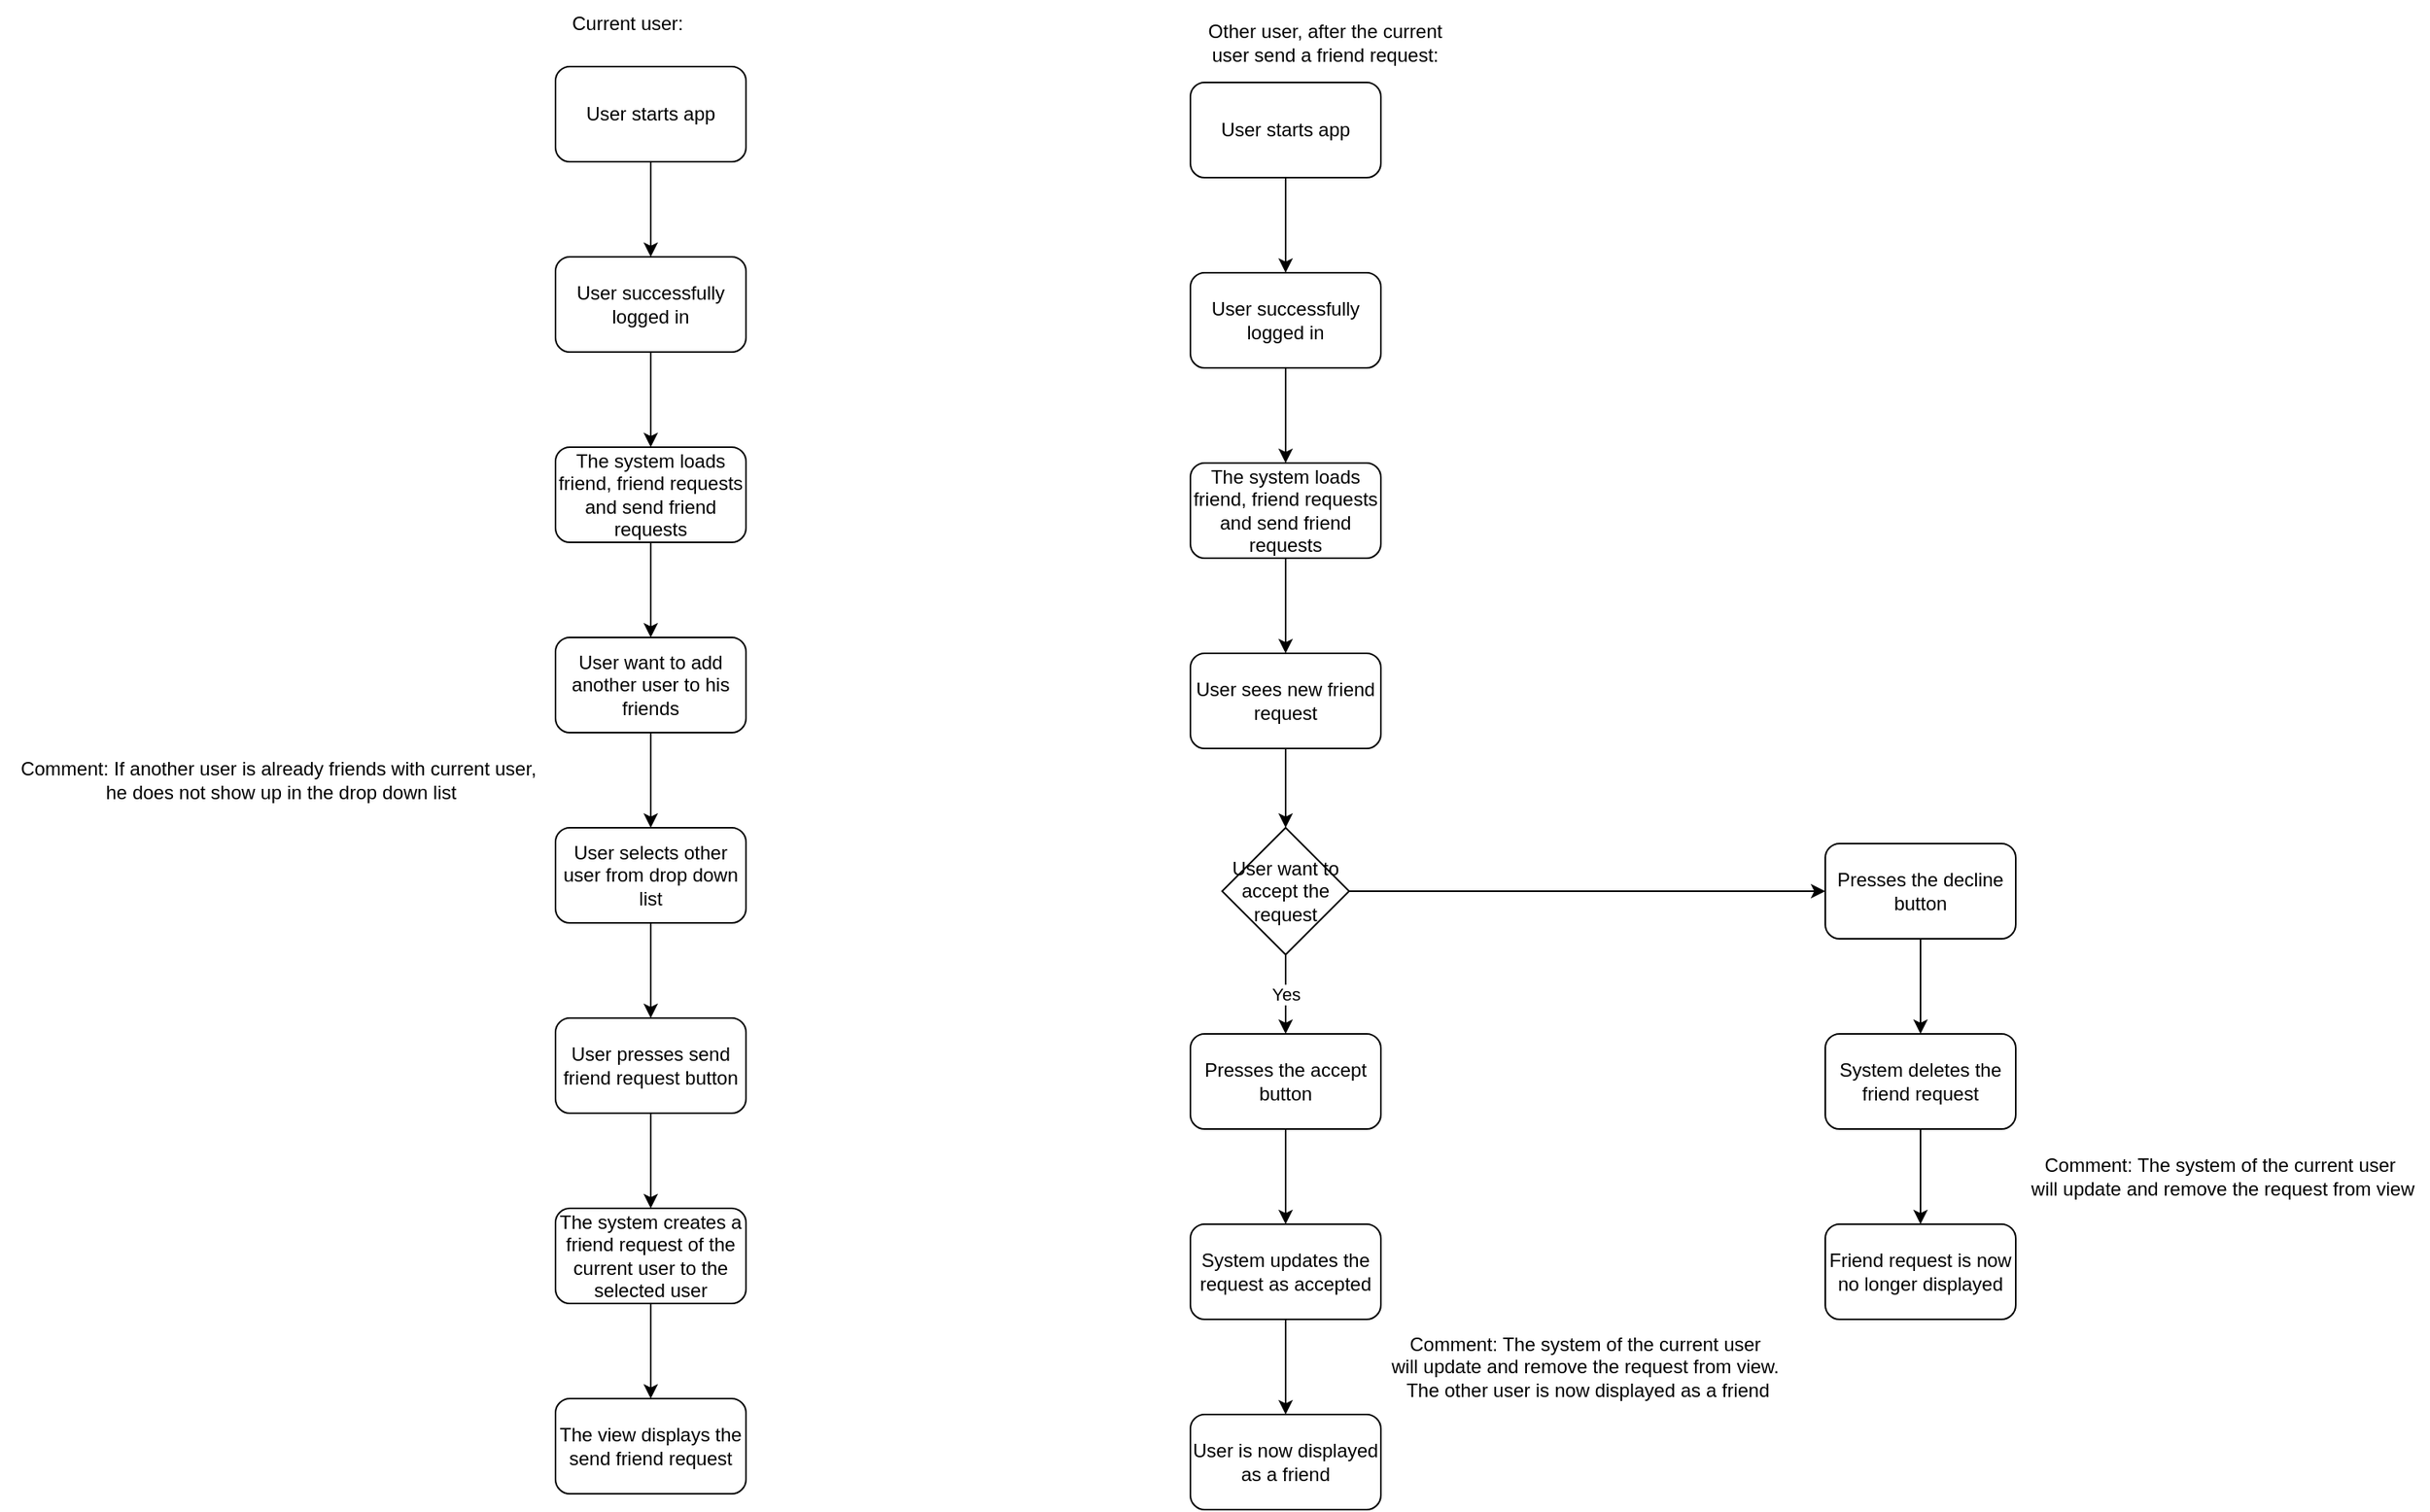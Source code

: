 <mxfile version="24.4.14" type="device">
  <diagram id="C5RBs43oDa-KdzZeNtuy" name="Page-1">
    <mxGraphModel dx="1413" dy="1907" grid="1" gridSize="10" guides="1" tooltips="1" connect="1" arrows="1" fold="1" page="1" pageScale="1" pageWidth="827" pageHeight="1169" math="0" shadow="0">
      <root>
        <mxCell id="WIyWlLk6GJQsqaUBKTNV-0" />
        <mxCell id="WIyWlLk6GJQsqaUBKTNV-1" parent="WIyWlLk6GJQsqaUBKTNV-0" />
        <mxCell id="1opDVHYaDR9d3nI2w0RJ-61" style="edgeStyle=orthogonalEdgeStyle;rounded=0;orthogonalLoop=1;jettySize=auto;html=1;exitX=0.5;exitY=1;exitDx=0;exitDy=0;entryX=0.5;entryY=0;entryDx=0;entryDy=0;" parent="WIyWlLk6GJQsqaUBKTNV-1" source="1opDVHYaDR9d3nI2w0RJ-0" target="1opDVHYaDR9d3nI2w0RJ-59" edge="1">
          <mxGeometry relative="1" as="geometry" />
        </mxCell>
        <mxCell id="1opDVHYaDR9d3nI2w0RJ-0" value="User starts app" style="rounded=1;whiteSpace=wrap;html=1;" parent="WIyWlLk6GJQsqaUBKTNV-1" vertex="1">
          <mxGeometry x="360" y="-1110" width="120" height="60" as="geometry" />
        </mxCell>
        <mxCell id="_ZDkP3VnDMZU6Xh92-oK-20" style="edgeStyle=orthogonalEdgeStyle;rounded=0;orthogonalLoop=1;jettySize=auto;html=1;exitX=0.5;exitY=1;exitDx=0;exitDy=0;entryX=0.5;entryY=0;entryDx=0;entryDy=0;" edge="1" parent="WIyWlLk6GJQsqaUBKTNV-1" source="1opDVHYaDR9d3nI2w0RJ-59" target="_ZDkP3VnDMZU6Xh92-oK-19">
          <mxGeometry relative="1" as="geometry" />
        </mxCell>
        <mxCell id="1opDVHYaDR9d3nI2w0RJ-59" value="User successfully logged in" style="rounded=1;whiteSpace=wrap;html=1;" parent="WIyWlLk6GJQsqaUBKTNV-1" vertex="1">
          <mxGeometry x="360" y="-990" width="120" height="60" as="geometry" />
        </mxCell>
        <mxCell id="_ZDkP3VnDMZU6Xh92-oK-3" style="edgeStyle=orthogonalEdgeStyle;rounded=0;orthogonalLoop=1;jettySize=auto;html=1;exitX=0.5;exitY=1;exitDx=0;exitDy=0;entryX=0.5;entryY=0;entryDx=0;entryDy=0;" edge="1" parent="WIyWlLk6GJQsqaUBKTNV-1" source="_ZDkP3VnDMZU6Xh92-oK-0" target="_ZDkP3VnDMZU6Xh92-oK-2">
          <mxGeometry relative="1" as="geometry" />
        </mxCell>
        <mxCell id="_ZDkP3VnDMZU6Xh92-oK-0" value="User want to add another user to his friends" style="rounded=1;whiteSpace=wrap;html=1;" vertex="1" parent="WIyWlLk6GJQsqaUBKTNV-1">
          <mxGeometry x="360" y="-750" width="120" height="60" as="geometry" />
        </mxCell>
        <mxCell id="_ZDkP3VnDMZU6Xh92-oK-5" style="edgeStyle=orthogonalEdgeStyle;rounded=0;orthogonalLoop=1;jettySize=auto;html=1;exitX=0.5;exitY=1;exitDx=0;exitDy=0;entryX=0.5;entryY=0;entryDx=0;entryDy=0;" edge="1" parent="WIyWlLk6GJQsqaUBKTNV-1" source="_ZDkP3VnDMZU6Xh92-oK-2" target="_ZDkP3VnDMZU6Xh92-oK-4">
          <mxGeometry relative="1" as="geometry" />
        </mxCell>
        <mxCell id="_ZDkP3VnDMZU6Xh92-oK-2" value="User selects other user from drop down list" style="rounded=1;whiteSpace=wrap;html=1;" vertex="1" parent="WIyWlLk6GJQsqaUBKTNV-1">
          <mxGeometry x="360" y="-630" width="120" height="60" as="geometry" />
        </mxCell>
        <mxCell id="_ZDkP3VnDMZU6Xh92-oK-7" style="edgeStyle=orthogonalEdgeStyle;rounded=0;orthogonalLoop=1;jettySize=auto;html=1;exitX=0.5;exitY=1;exitDx=0;exitDy=0;entryX=0.5;entryY=0;entryDx=0;entryDy=0;" edge="1" parent="WIyWlLk6GJQsqaUBKTNV-1" source="_ZDkP3VnDMZU6Xh92-oK-4" target="_ZDkP3VnDMZU6Xh92-oK-6">
          <mxGeometry relative="1" as="geometry" />
        </mxCell>
        <mxCell id="_ZDkP3VnDMZU6Xh92-oK-4" value="User presses send friend request button" style="rounded=1;whiteSpace=wrap;html=1;" vertex="1" parent="WIyWlLk6GJQsqaUBKTNV-1">
          <mxGeometry x="360" y="-510" width="120" height="60" as="geometry" />
        </mxCell>
        <mxCell id="_ZDkP3VnDMZU6Xh92-oK-9" style="edgeStyle=orthogonalEdgeStyle;rounded=0;orthogonalLoop=1;jettySize=auto;html=1;exitX=0.5;exitY=1;exitDx=0;exitDy=0;entryX=0.5;entryY=0;entryDx=0;entryDy=0;" edge="1" parent="WIyWlLk6GJQsqaUBKTNV-1" source="_ZDkP3VnDMZU6Xh92-oK-6" target="_ZDkP3VnDMZU6Xh92-oK-8">
          <mxGeometry relative="1" as="geometry" />
        </mxCell>
        <mxCell id="_ZDkP3VnDMZU6Xh92-oK-6" value="The system creates a friend request of the current user to the selected user" style="rounded=1;whiteSpace=wrap;html=1;" vertex="1" parent="WIyWlLk6GJQsqaUBKTNV-1">
          <mxGeometry x="360" y="-390" width="120" height="60" as="geometry" />
        </mxCell>
        <mxCell id="_ZDkP3VnDMZU6Xh92-oK-8" value="The view displays the send friend request" style="rounded=1;whiteSpace=wrap;html=1;" vertex="1" parent="WIyWlLk6GJQsqaUBKTNV-1">
          <mxGeometry x="360" y="-270" width="120" height="60" as="geometry" />
        </mxCell>
        <mxCell id="_ZDkP3VnDMZU6Xh92-oK-10" value="Comment: If another user is already friends with current user,&lt;div&gt;&amp;nbsp;he does not show up in the drop down list&lt;/div&gt;" style="text;html=1;align=center;verticalAlign=middle;resizable=0;points=[];autosize=1;strokeColor=none;fillColor=none;" vertex="1" parent="WIyWlLk6GJQsqaUBKTNV-1">
          <mxGeometry x="10" y="-680" width="350" height="40" as="geometry" />
        </mxCell>
        <mxCell id="_ZDkP3VnDMZU6Xh92-oK-11" value="Current user:" style="text;html=1;align=center;verticalAlign=middle;resizable=0;points=[];autosize=1;strokeColor=none;fillColor=none;" vertex="1" parent="WIyWlLk6GJQsqaUBKTNV-1">
          <mxGeometry x="360" y="-1152" width="90" height="30" as="geometry" />
        </mxCell>
        <mxCell id="_ZDkP3VnDMZU6Xh92-oK-12" value="Other user, after the current user send a friend request:" style="text;html=1;align=center;verticalAlign=middle;whiteSpace=wrap;rounded=0;" vertex="1" parent="WIyWlLk6GJQsqaUBKTNV-1">
          <mxGeometry x="760" y="-1140" width="170" height="30" as="geometry" />
        </mxCell>
        <mxCell id="_ZDkP3VnDMZU6Xh92-oK-14" style="edgeStyle=orthogonalEdgeStyle;rounded=0;orthogonalLoop=1;jettySize=auto;html=1;exitX=0.5;exitY=1;exitDx=0;exitDy=0;entryX=0.5;entryY=0;entryDx=0;entryDy=0;" edge="1" parent="WIyWlLk6GJQsqaUBKTNV-1" source="_ZDkP3VnDMZU6Xh92-oK-15" target="_ZDkP3VnDMZU6Xh92-oK-16">
          <mxGeometry relative="1" as="geometry" />
        </mxCell>
        <mxCell id="_ZDkP3VnDMZU6Xh92-oK-15" value="User starts app" style="rounded=1;whiteSpace=wrap;html=1;" vertex="1" parent="WIyWlLk6GJQsqaUBKTNV-1">
          <mxGeometry x="760" y="-1100" width="120" height="60" as="geometry" />
        </mxCell>
        <mxCell id="_ZDkP3VnDMZU6Xh92-oK-18" style="edgeStyle=orthogonalEdgeStyle;rounded=0;orthogonalLoop=1;jettySize=auto;html=1;exitX=0.5;exitY=1;exitDx=0;exitDy=0;entryX=0.5;entryY=0;entryDx=0;entryDy=0;" edge="1" parent="WIyWlLk6GJQsqaUBKTNV-1" source="_ZDkP3VnDMZU6Xh92-oK-16" target="_ZDkP3VnDMZU6Xh92-oK-17">
          <mxGeometry relative="1" as="geometry" />
        </mxCell>
        <mxCell id="_ZDkP3VnDMZU6Xh92-oK-16" value="User successfully logged in" style="rounded=1;whiteSpace=wrap;html=1;" vertex="1" parent="WIyWlLk6GJQsqaUBKTNV-1">
          <mxGeometry x="760" y="-980" width="120" height="60" as="geometry" />
        </mxCell>
        <mxCell id="_ZDkP3VnDMZU6Xh92-oK-23" style="edgeStyle=orthogonalEdgeStyle;rounded=0;orthogonalLoop=1;jettySize=auto;html=1;exitX=0.5;exitY=1;exitDx=0;exitDy=0;entryX=0.5;entryY=0;entryDx=0;entryDy=0;" edge="1" parent="WIyWlLk6GJQsqaUBKTNV-1" source="_ZDkP3VnDMZU6Xh92-oK-17" target="_ZDkP3VnDMZU6Xh92-oK-22">
          <mxGeometry relative="1" as="geometry" />
        </mxCell>
        <mxCell id="_ZDkP3VnDMZU6Xh92-oK-17" value="The system loads friend, friend requests and send friend requests" style="rounded=1;whiteSpace=wrap;html=1;" vertex="1" parent="WIyWlLk6GJQsqaUBKTNV-1">
          <mxGeometry x="760" y="-860" width="120" height="60" as="geometry" />
        </mxCell>
        <mxCell id="_ZDkP3VnDMZU6Xh92-oK-21" style="edgeStyle=orthogonalEdgeStyle;rounded=0;orthogonalLoop=1;jettySize=auto;html=1;exitX=0.5;exitY=1;exitDx=0;exitDy=0;entryX=0.5;entryY=0;entryDx=0;entryDy=0;" edge="1" parent="WIyWlLk6GJQsqaUBKTNV-1" source="_ZDkP3VnDMZU6Xh92-oK-19" target="_ZDkP3VnDMZU6Xh92-oK-0">
          <mxGeometry relative="1" as="geometry" />
        </mxCell>
        <mxCell id="_ZDkP3VnDMZU6Xh92-oK-19" value="The system loads friend, friend requests and send friend requests" style="rounded=1;whiteSpace=wrap;html=1;" vertex="1" parent="WIyWlLk6GJQsqaUBKTNV-1">
          <mxGeometry x="360" y="-870" width="120" height="60" as="geometry" />
        </mxCell>
        <mxCell id="_ZDkP3VnDMZU6Xh92-oK-27" style="edgeStyle=orthogonalEdgeStyle;rounded=0;orthogonalLoop=1;jettySize=auto;html=1;exitX=0.5;exitY=1;exitDx=0;exitDy=0;entryX=0.5;entryY=0;entryDx=0;entryDy=0;" edge="1" parent="WIyWlLk6GJQsqaUBKTNV-1" source="_ZDkP3VnDMZU6Xh92-oK-22" target="_ZDkP3VnDMZU6Xh92-oK-26">
          <mxGeometry relative="1" as="geometry" />
        </mxCell>
        <mxCell id="_ZDkP3VnDMZU6Xh92-oK-22" value="User sees new friend request" style="rounded=1;whiteSpace=wrap;html=1;" vertex="1" parent="WIyWlLk6GJQsqaUBKTNV-1">
          <mxGeometry x="760" y="-740" width="120" height="60" as="geometry" />
        </mxCell>
        <mxCell id="_ZDkP3VnDMZU6Xh92-oK-29" value="Yes" style="edgeStyle=orthogonalEdgeStyle;rounded=0;orthogonalLoop=1;jettySize=auto;html=1;exitX=0.5;exitY=1;exitDx=0;exitDy=0;entryX=0.5;entryY=0;entryDx=0;entryDy=0;" edge="1" parent="WIyWlLk6GJQsqaUBKTNV-1" source="_ZDkP3VnDMZU6Xh92-oK-26" target="_ZDkP3VnDMZU6Xh92-oK-28">
          <mxGeometry relative="1" as="geometry" />
        </mxCell>
        <mxCell id="_ZDkP3VnDMZU6Xh92-oK-31" style="edgeStyle=orthogonalEdgeStyle;rounded=0;orthogonalLoop=1;jettySize=auto;html=1;exitX=1;exitY=0.5;exitDx=0;exitDy=0;entryX=0;entryY=0.5;entryDx=0;entryDy=0;" edge="1" parent="WIyWlLk6GJQsqaUBKTNV-1" source="_ZDkP3VnDMZU6Xh92-oK-26" target="_ZDkP3VnDMZU6Xh92-oK-30">
          <mxGeometry relative="1" as="geometry" />
        </mxCell>
        <mxCell id="_ZDkP3VnDMZU6Xh92-oK-26" value="User want to accept the request" style="rhombus;whiteSpace=wrap;html=1;" vertex="1" parent="WIyWlLk6GJQsqaUBKTNV-1">
          <mxGeometry x="780" y="-630" width="80" height="80" as="geometry" />
        </mxCell>
        <mxCell id="_ZDkP3VnDMZU6Xh92-oK-33" style="edgeStyle=orthogonalEdgeStyle;rounded=0;orthogonalLoop=1;jettySize=auto;html=1;exitX=0.5;exitY=1;exitDx=0;exitDy=0;entryX=0.5;entryY=0;entryDx=0;entryDy=0;" edge="1" parent="WIyWlLk6GJQsqaUBKTNV-1" source="_ZDkP3VnDMZU6Xh92-oK-28" target="_ZDkP3VnDMZU6Xh92-oK-32">
          <mxGeometry relative="1" as="geometry" />
        </mxCell>
        <mxCell id="_ZDkP3VnDMZU6Xh92-oK-28" value="Presses the accept button" style="rounded=1;whiteSpace=wrap;html=1;" vertex="1" parent="WIyWlLk6GJQsqaUBKTNV-1">
          <mxGeometry x="760" y="-500" width="120" height="60" as="geometry" />
        </mxCell>
        <mxCell id="_ZDkP3VnDMZU6Xh92-oK-37" style="edgeStyle=orthogonalEdgeStyle;rounded=0;orthogonalLoop=1;jettySize=auto;html=1;exitX=0.5;exitY=1;exitDx=0;exitDy=0;entryX=0.5;entryY=0;entryDx=0;entryDy=0;" edge="1" parent="WIyWlLk6GJQsqaUBKTNV-1" source="_ZDkP3VnDMZU6Xh92-oK-30" target="_ZDkP3VnDMZU6Xh92-oK-40">
          <mxGeometry relative="1" as="geometry">
            <mxPoint x="1190" y="-520" as="targetPoint" />
          </mxGeometry>
        </mxCell>
        <mxCell id="_ZDkP3VnDMZU6Xh92-oK-30" value="Presses the decline button" style="rounded=1;whiteSpace=wrap;html=1;" vertex="1" parent="WIyWlLk6GJQsqaUBKTNV-1">
          <mxGeometry x="1160" y="-620" width="120" height="60" as="geometry" />
        </mxCell>
        <mxCell id="_ZDkP3VnDMZU6Xh92-oK-35" style="edgeStyle=orthogonalEdgeStyle;rounded=0;orthogonalLoop=1;jettySize=auto;html=1;exitX=0.5;exitY=1;exitDx=0;exitDy=0;entryX=0.5;entryY=0;entryDx=0;entryDy=0;" edge="1" parent="WIyWlLk6GJQsqaUBKTNV-1" source="_ZDkP3VnDMZU6Xh92-oK-32" target="_ZDkP3VnDMZU6Xh92-oK-34">
          <mxGeometry relative="1" as="geometry" />
        </mxCell>
        <mxCell id="_ZDkP3VnDMZU6Xh92-oK-32" value="System updates the request as accepted" style="rounded=1;whiteSpace=wrap;html=1;" vertex="1" parent="WIyWlLk6GJQsqaUBKTNV-1">
          <mxGeometry x="760" y="-380" width="120" height="60" as="geometry" />
        </mxCell>
        <mxCell id="_ZDkP3VnDMZU6Xh92-oK-34" value="User is now displayed as a friend" style="rounded=1;whiteSpace=wrap;html=1;" vertex="1" parent="WIyWlLk6GJQsqaUBKTNV-1">
          <mxGeometry x="760" y="-260" width="120" height="60" as="geometry" />
        </mxCell>
        <mxCell id="_ZDkP3VnDMZU6Xh92-oK-38" value="Comment: The system of the current user&amp;nbsp;&lt;div&gt;will update and remove the request from view&lt;/div&gt;" style="text;html=1;align=center;verticalAlign=middle;resizable=0;points=[];autosize=1;strokeColor=none;fillColor=none;" vertex="1" parent="WIyWlLk6GJQsqaUBKTNV-1">
          <mxGeometry x="1280" y="-430" width="260" height="40" as="geometry" />
        </mxCell>
        <mxCell id="_ZDkP3VnDMZU6Xh92-oK-39" value="Comment: The system of the current user&amp;nbsp;&lt;div&gt;will update and remove the request from view.&amp;nbsp;&lt;/div&gt;&lt;div&gt;The other user is now displayed as a friend&lt;/div&gt;" style="text;html=1;align=center;verticalAlign=middle;resizable=0;points=[];autosize=1;strokeColor=none;fillColor=none;" vertex="1" parent="WIyWlLk6GJQsqaUBKTNV-1">
          <mxGeometry x="875" y="-320" width="270" height="60" as="geometry" />
        </mxCell>
        <mxCell id="_ZDkP3VnDMZU6Xh92-oK-42" style="edgeStyle=orthogonalEdgeStyle;rounded=0;orthogonalLoop=1;jettySize=auto;html=1;exitX=0.5;exitY=1;exitDx=0;exitDy=0;entryX=0.5;entryY=0;entryDx=0;entryDy=0;" edge="1" parent="WIyWlLk6GJQsqaUBKTNV-1" source="_ZDkP3VnDMZU6Xh92-oK-40" target="_ZDkP3VnDMZU6Xh92-oK-41">
          <mxGeometry relative="1" as="geometry" />
        </mxCell>
        <mxCell id="_ZDkP3VnDMZU6Xh92-oK-40" value="System deletes the friend request" style="rounded=1;whiteSpace=wrap;html=1;" vertex="1" parent="WIyWlLk6GJQsqaUBKTNV-1">
          <mxGeometry x="1160" y="-500" width="120" height="60" as="geometry" />
        </mxCell>
        <mxCell id="_ZDkP3VnDMZU6Xh92-oK-41" value="Friend request is now no longer displayed" style="rounded=1;whiteSpace=wrap;html=1;" vertex="1" parent="WIyWlLk6GJQsqaUBKTNV-1">
          <mxGeometry x="1160" y="-380" width="120" height="60" as="geometry" />
        </mxCell>
      </root>
    </mxGraphModel>
  </diagram>
</mxfile>
